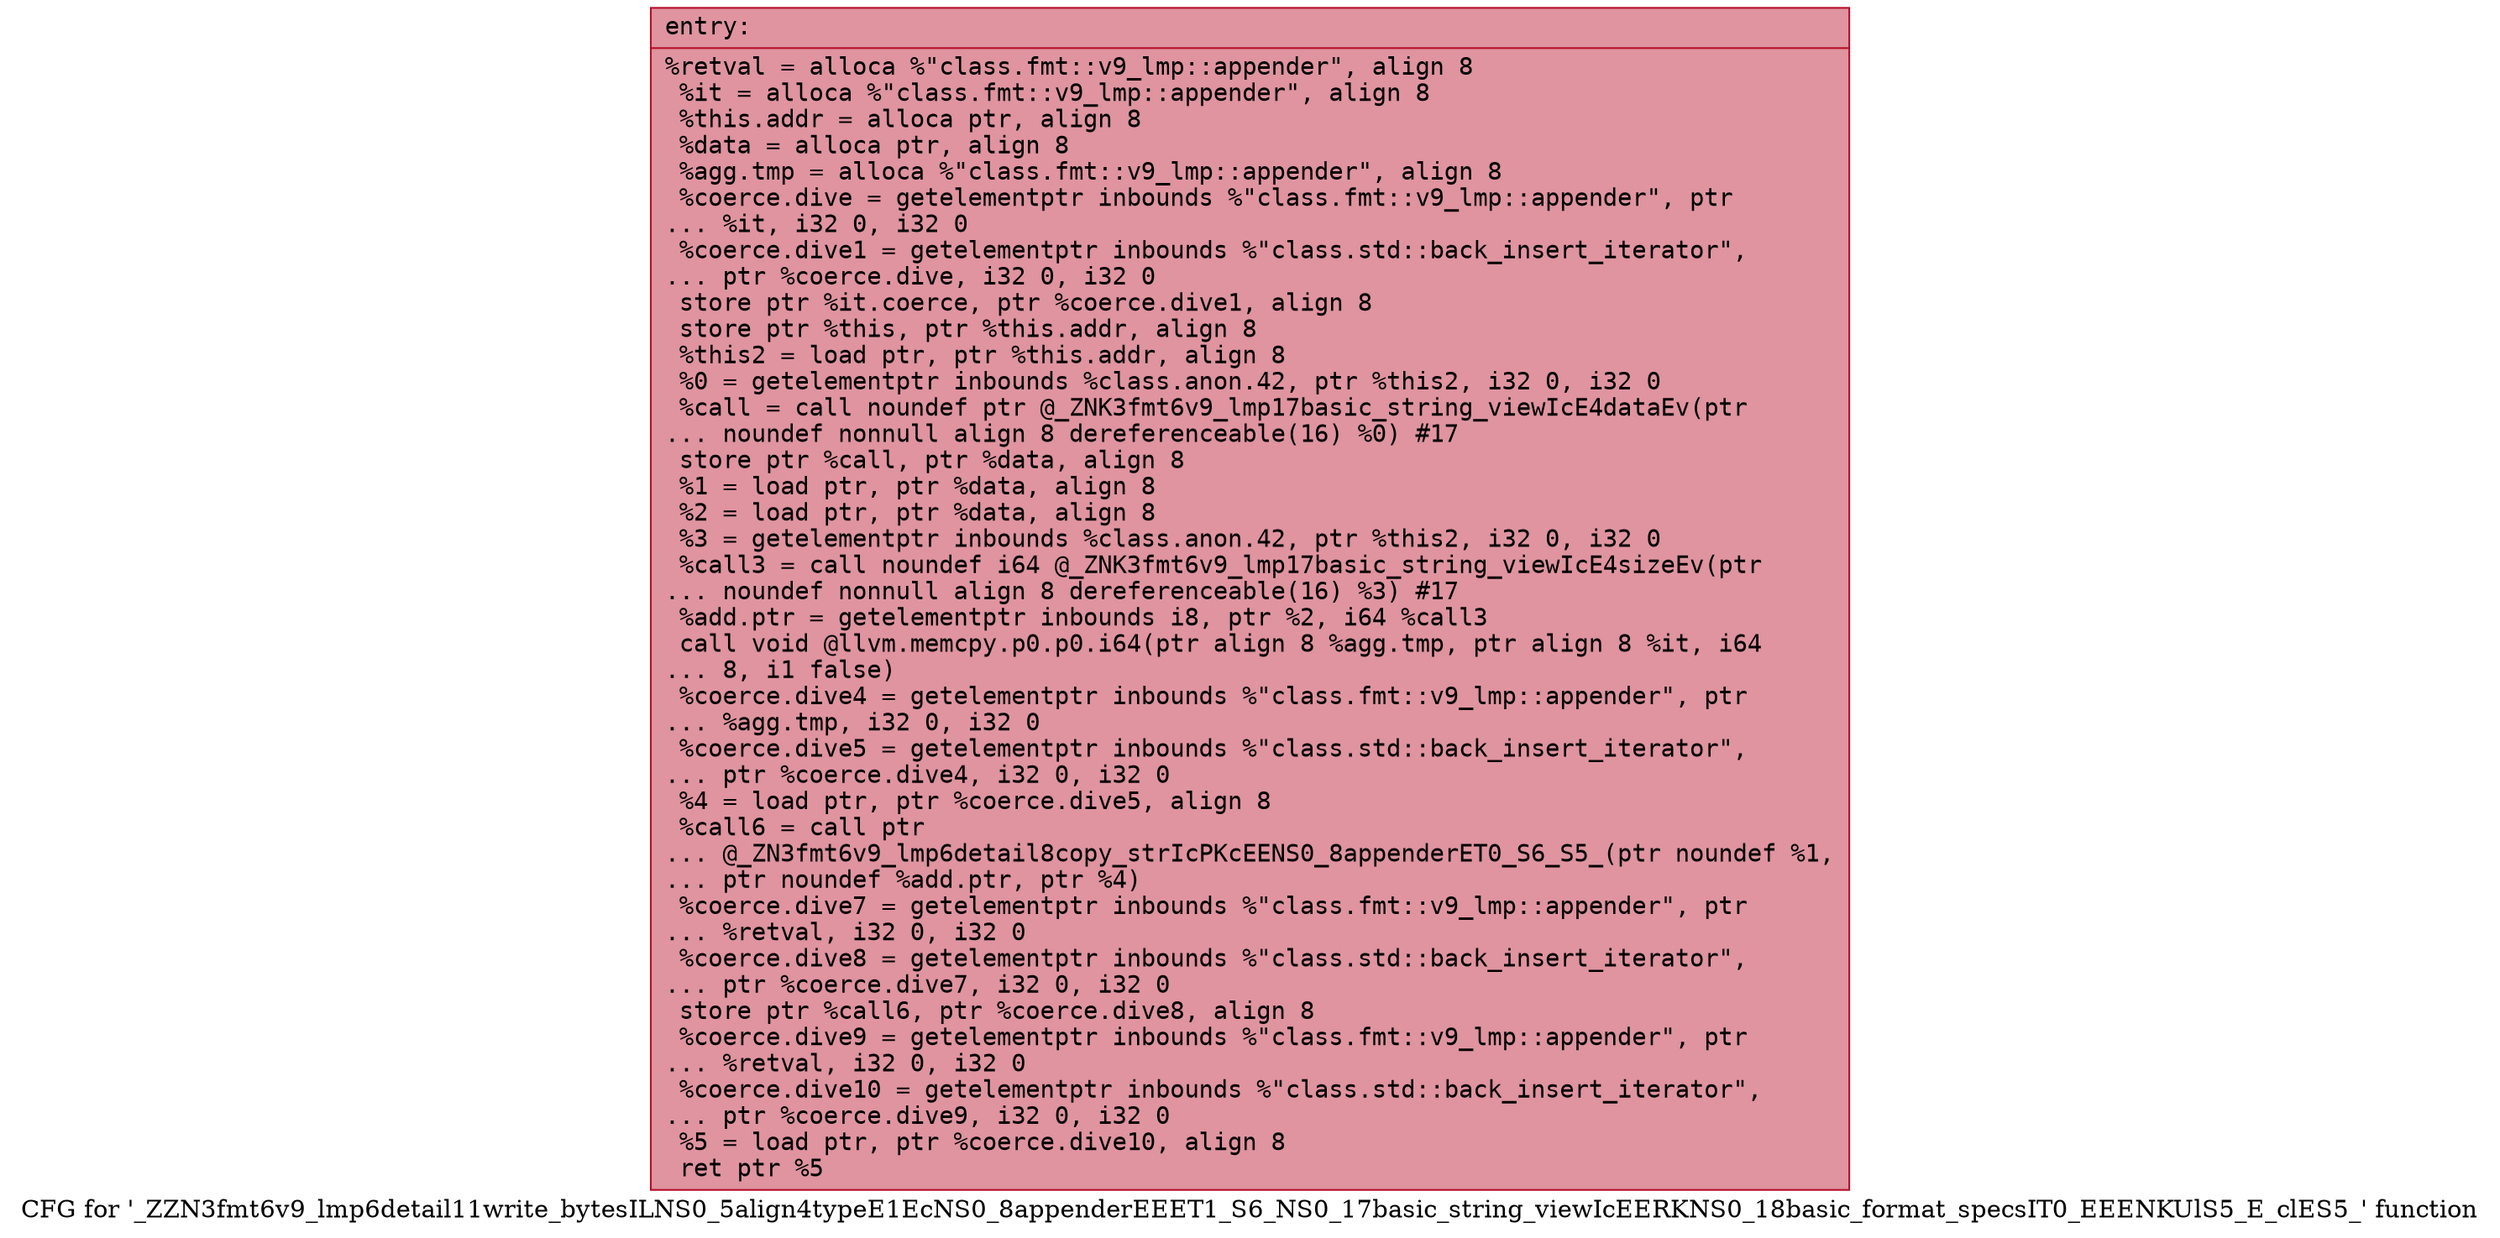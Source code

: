 digraph "CFG for '_ZZN3fmt6v9_lmp6detail11write_bytesILNS0_5align4typeE1EcNS0_8appenderEEET1_S6_NS0_17basic_string_viewIcEERKNS0_18basic_format_specsIT0_EEENKUlS5_E_clES5_' function" {
	label="CFG for '_ZZN3fmt6v9_lmp6detail11write_bytesILNS0_5align4typeE1EcNS0_8appenderEEET1_S6_NS0_17basic_string_viewIcEERKNS0_18basic_format_specsIT0_EEENKUlS5_E_clES5_' function";

	Node0x55fec31d3a50 [shape=record,color="#b70d28ff", style=filled, fillcolor="#b70d2870" fontname="Courier",label="{entry:\l|  %retval = alloca %\"class.fmt::v9_lmp::appender\", align 8\l  %it = alloca %\"class.fmt::v9_lmp::appender\", align 8\l  %this.addr = alloca ptr, align 8\l  %data = alloca ptr, align 8\l  %agg.tmp = alloca %\"class.fmt::v9_lmp::appender\", align 8\l  %coerce.dive = getelementptr inbounds %\"class.fmt::v9_lmp::appender\", ptr\l... %it, i32 0, i32 0\l  %coerce.dive1 = getelementptr inbounds %\"class.std::back_insert_iterator\",\l... ptr %coerce.dive, i32 0, i32 0\l  store ptr %it.coerce, ptr %coerce.dive1, align 8\l  store ptr %this, ptr %this.addr, align 8\l  %this2 = load ptr, ptr %this.addr, align 8\l  %0 = getelementptr inbounds %class.anon.42, ptr %this2, i32 0, i32 0\l  %call = call noundef ptr @_ZNK3fmt6v9_lmp17basic_string_viewIcE4dataEv(ptr\l... noundef nonnull align 8 dereferenceable(16) %0) #17\l  store ptr %call, ptr %data, align 8\l  %1 = load ptr, ptr %data, align 8\l  %2 = load ptr, ptr %data, align 8\l  %3 = getelementptr inbounds %class.anon.42, ptr %this2, i32 0, i32 0\l  %call3 = call noundef i64 @_ZNK3fmt6v9_lmp17basic_string_viewIcE4sizeEv(ptr\l... noundef nonnull align 8 dereferenceable(16) %3) #17\l  %add.ptr = getelementptr inbounds i8, ptr %2, i64 %call3\l  call void @llvm.memcpy.p0.p0.i64(ptr align 8 %agg.tmp, ptr align 8 %it, i64\l... 8, i1 false)\l  %coerce.dive4 = getelementptr inbounds %\"class.fmt::v9_lmp::appender\", ptr\l... %agg.tmp, i32 0, i32 0\l  %coerce.dive5 = getelementptr inbounds %\"class.std::back_insert_iterator\",\l... ptr %coerce.dive4, i32 0, i32 0\l  %4 = load ptr, ptr %coerce.dive5, align 8\l  %call6 = call ptr\l... @_ZN3fmt6v9_lmp6detail8copy_strIcPKcEENS0_8appenderET0_S6_S5_(ptr noundef %1,\l... ptr noundef %add.ptr, ptr %4)\l  %coerce.dive7 = getelementptr inbounds %\"class.fmt::v9_lmp::appender\", ptr\l... %retval, i32 0, i32 0\l  %coerce.dive8 = getelementptr inbounds %\"class.std::back_insert_iterator\",\l... ptr %coerce.dive7, i32 0, i32 0\l  store ptr %call6, ptr %coerce.dive8, align 8\l  %coerce.dive9 = getelementptr inbounds %\"class.fmt::v9_lmp::appender\", ptr\l... %retval, i32 0, i32 0\l  %coerce.dive10 = getelementptr inbounds %\"class.std::back_insert_iterator\",\l... ptr %coerce.dive9, i32 0, i32 0\l  %5 = load ptr, ptr %coerce.dive10, align 8\l  ret ptr %5\l}"];
}
